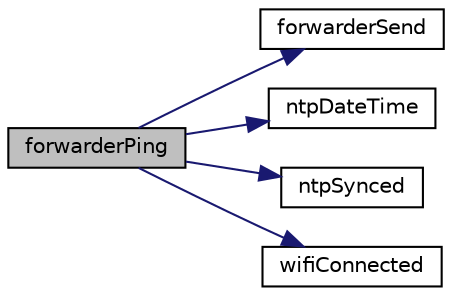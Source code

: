 digraph "forwarderPing"
{
 // LATEX_PDF_SIZE
  edge [fontname="Helvetica",fontsize="10",labelfontname="Helvetica",labelfontsize="10"];
  node [fontname="Helvetica",fontsize="10",shape=record];
  rankdir="LR";
  Node1 [label="forwarderPing",height=0.2,width=0.4,color="black", fillcolor="grey75", style="filled", fontcolor="black",tooltip=" "];
  Node1 -> Node2 [color="midnightblue",fontsize="10",style="solid",fontname="Helvetica"];
  Node2 [label="forwarderSend",height=0.2,width=0.4,color="black", fillcolor="white", style="filled",URL="$forwarder_8cpp.html#a4663d8490737595a72f0c5cfd24e0f89",tooltip=" "];
  Node1 -> Node3 [color="midnightblue",fontsize="10",style="solid",fontname="Helvetica"];
  Node3 [label="ntpDateTime",height=0.2,width=0.4,color="black", fillcolor="white", style="filled",URL="$ntp_8cpp.html#a10568245db35b122c3f432a867af3a1d",tooltip=" "];
  Node1 -> Node4 [color="midnightblue",fontsize="10",style="solid",fontname="Helvetica"];
  Node4 [label="ntpSynced",height=0.2,width=0.4,color="black", fillcolor="white", style="filled",URL="$ntp_8cpp.html#a38176e018674e131012199be52193c4d",tooltip=" "];
  Node1 -> Node5 [color="midnightblue",fontsize="10",style="solid",fontname="Helvetica"];
  Node5 [label="wifiConnected",height=0.2,width=0.4,color="black", fillcolor="white", style="filled",URL="$wifi_8cpp.html#ab541d765a7171f3f51309fd02fb8d8af",tooltip=" "];
}
